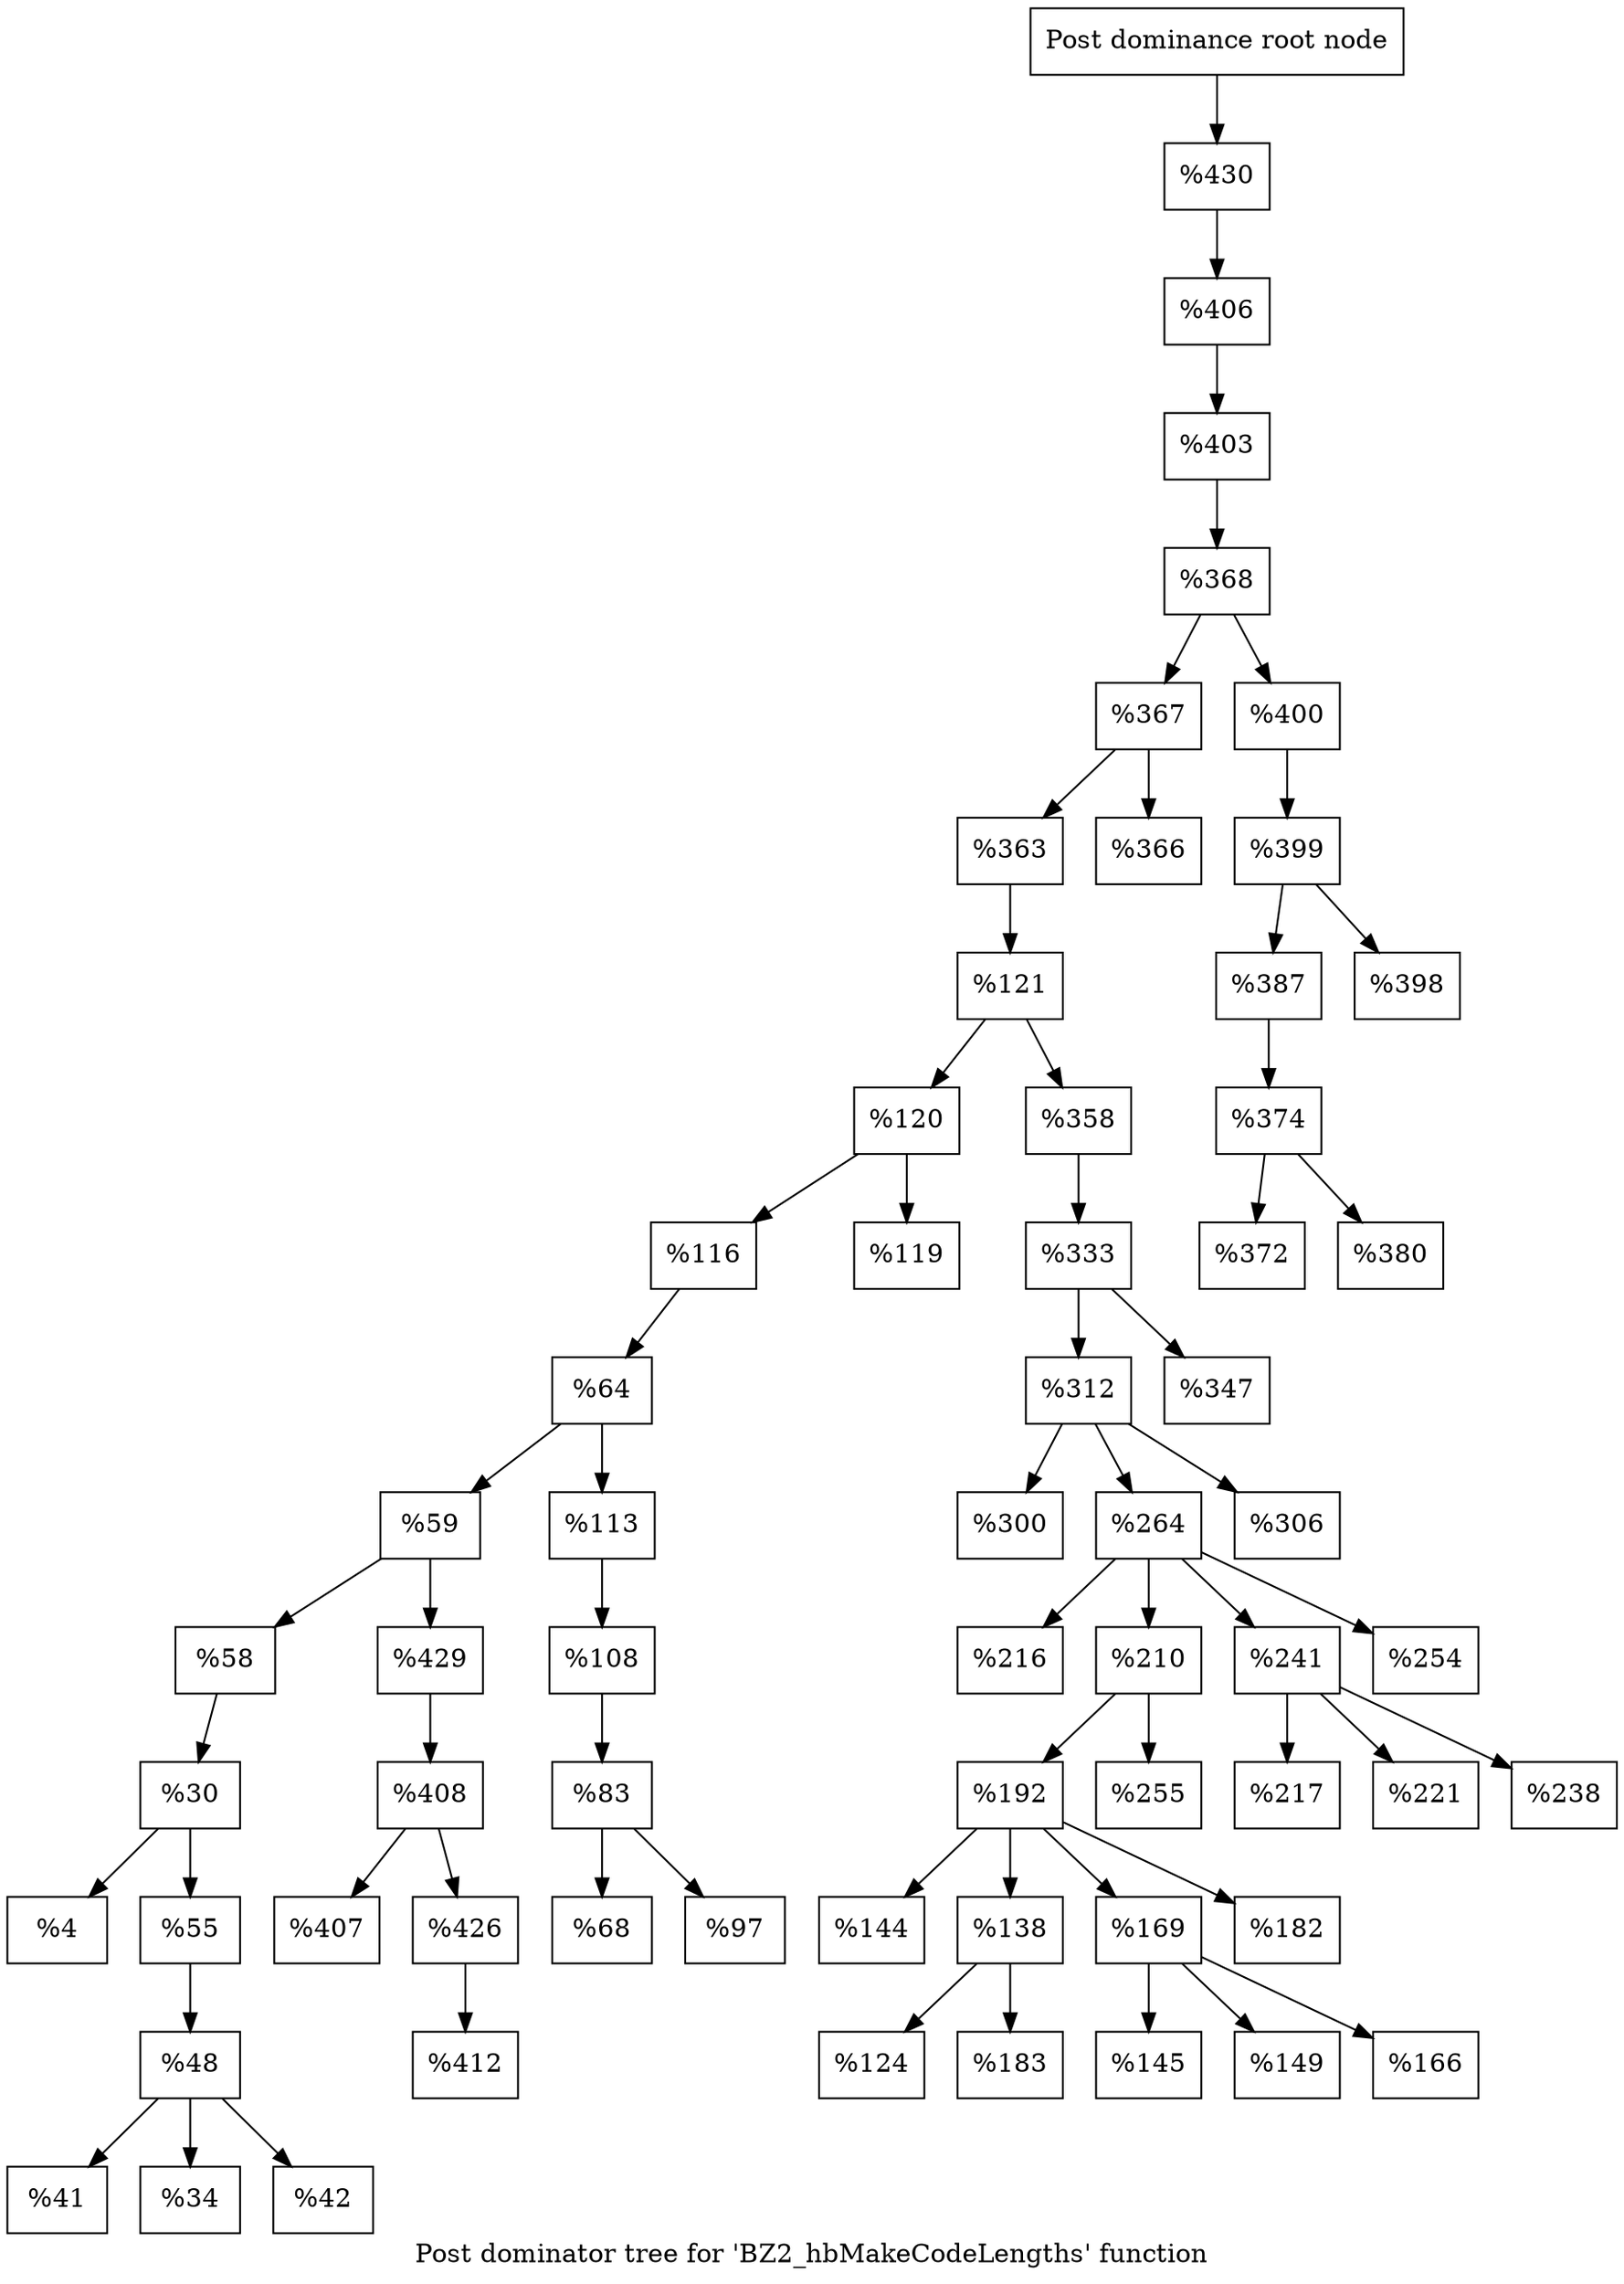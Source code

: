 digraph "Post dominator tree for 'BZ2_hbMakeCodeLengths' function" {
	label="Post dominator tree for 'BZ2_hbMakeCodeLengths' function";

	Node0x10e7ad0 [shape=record,label="{Post dominance root node}"];
	Node0x10e7ad0 -> Node0x10eebc0;
	Node0x10eebc0 [shape=record,label="{%430}"];
	Node0x10eebc0 -> Node0x12ae7c0;
	Node0x12ae7c0 [shape=record,label="{%406}"];
	Node0x12ae7c0 -> Node0x12ba710;
	Node0x12ba710 [shape=record,label="{%403}"];
	Node0x12ba710 -> Node0x12a3b50;
	Node0x12a3b50 [shape=record,label="{%368}"];
	Node0x12a3b50 -> Node0x1284b00;
	Node0x12a3b50 -> Node0x1267d00;
	Node0x1284b00 [shape=record,label="{%367}"];
	Node0x1284b00 -> Node0xfd6470;
	Node0x1284b00 -> Node0x133bae0;
	Node0xfd6470 [shape=record,label="{%363}"];
	Node0xfd6470 -> Node0x1017fe0;
	Node0x1017fe0 [shape=record,label="{%121}"];
	Node0x1017fe0 -> Node0x12ad370;
	Node0x1017fe0 -> Node0x1325900;
	Node0x12ad370 [shape=record,label="{%120}"];
	Node0x12ad370 -> Node0x13489e0;
	Node0x12ad370 -> Node0x12a3820;
	Node0x13489e0 [shape=record,label="{%116}"];
	Node0x13489e0 -> Node0x123c590;
	Node0x123c590 [shape=record,label="{%64}"];
	Node0x123c590 -> Node0x126f990;
	Node0x123c590 -> Node0x132e7b0;
	Node0x126f990 [shape=record,label="{%59}"];
	Node0x126f990 -> Node0x1324da0;
	Node0x126f990 -> Node0x12a1ac0;
	Node0x1324da0 [shape=record,label="{%58}"];
	Node0x1324da0 -> Node0x12d4650;
	Node0x12d4650 [shape=record,label="{%30}"];
	Node0x12d4650 -> Node0x1245ef0;
	Node0x12d4650 -> Node0x12c8340;
	Node0x1245ef0 [shape=record,label="{%4}"];
	Node0x12c8340 [shape=record,label="{%55}"];
	Node0x12c8340 -> Node0x11a1a50;
	Node0x11a1a50 [shape=record,label="{%48}"];
	Node0x11a1a50 -> Node0x126f490;
	Node0x11a1a50 -> Node0x1344630;
	Node0x11a1a50 -> Node0x10d8000;
	Node0x126f490 [shape=record,label="{%41}"];
	Node0x1344630 [shape=record,label="{%34}"];
	Node0x10d8000 [shape=record,label="{%42}"];
	Node0x12a1ac0 [shape=record,label="{%429}"];
	Node0x12a1ac0 -> Node0x1299bc0;
	Node0x1299bc0 [shape=record,label="{%408}"];
	Node0x1299bc0 -> Node0x13246c0;
	Node0x1299bc0 -> Node0x12b6f70;
	Node0x13246c0 [shape=record,label="{%407}"];
	Node0x12b6f70 [shape=record,label="{%426}"];
	Node0x12b6f70 -> Node0x10ec900;
	Node0x10ec900 [shape=record,label="{%412}"];
	Node0x132e7b0 [shape=record,label="{%113}"];
	Node0x132e7b0 -> Node0x12bbfd0;
	Node0x12bbfd0 [shape=record,label="{%108}"];
	Node0x12bbfd0 -> Node0x12c1740;
	Node0x12c1740 [shape=record,label="{%83}"];
	Node0x12c1740 -> Node0x12b66b0;
	Node0x12c1740 -> Node0x12af6a0;
	Node0x12b66b0 [shape=record,label="{%68}"];
	Node0x12af6a0 [shape=record,label="{%97}"];
	Node0x12a3820 [shape=record,label="{%119}"];
	Node0x1325900 [shape=record,label="{%358}"];
	Node0x1325900 -> Node0x13289f0;
	Node0x13289f0 [shape=record,label="{%333}"];
	Node0x13289f0 -> Node0x10b2a50;
	Node0x13289f0 -> Node0x12bb870;
	Node0x10b2a50 [shape=record,label="{%312}"];
	Node0x10b2a50 -> Node0x12b3910;
	Node0x10b2a50 -> Node0x12865f0;
	Node0x10b2a50 -> Node0x128f130;
	Node0x12b3910 [shape=record,label="{%300}"];
	Node0x12865f0 [shape=record,label="{%264}"];
	Node0x12865f0 -> Node0x1295fb0;
	Node0x12865f0 -> Node0x10b8130;
	Node0x12865f0 -> Node0x10dd070;
	Node0x12865f0 -> Node0x11ada30;
	Node0x1295fb0 [shape=record,label="{%216}"];
	Node0x10b8130 [shape=record,label="{%210}"];
	Node0x10b8130 -> Node0x1290fc0;
	Node0x10b8130 -> Node0x12687b0;
	Node0x1290fc0 [shape=record,label="{%192}"];
	Node0x1290fc0 -> Node0x10ef470;
	Node0x1290fc0 -> Node0x11ec350;
	Node0x1290fc0 -> Node0x12ba560;
	Node0x1290fc0 -> Node0x1279650;
	Node0x10ef470 [shape=record,label="{%144}"];
	Node0x11ec350 [shape=record,label="{%138}"];
	Node0x11ec350 -> Node0x10d1ce0;
	Node0x11ec350 -> Node0x12bc4c0;
	Node0x10d1ce0 [shape=record,label="{%124}"];
	Node0x12bc4c0 [shape=record,label="{%183}"];
	Node0x12ba560 [shape=record,label="{%169}"];
	Node0x12ba560 -> Node0x12a4cf0;
	Node0x12ba560 -> Node0x1343d20;
	Node0x12ba560 -> Node0x11e4ad0;
	Node0x12a4cf0 [shape=record,label="{%145}"];
	Node0x1343d20 [shape=record,label="{%149}"];
	Node0x11e4ad0 [shape=record,label="{%166}"];
	Node0x1279650 [shape=record,label="{%182}"];
	Node0x12687b0 [shape=record,label="{%255}"];
	Node0x10dd070 [shape=record,label="{%241}"];
	Node0x10dd070 -> Node0x12a4c20;
	Node0x10dd070 -> Node0x12a9740;
	Node0x10dd070 -> Node0x12c0a80;
	Node0x12a4c20 [shape=record,label="{%217}"];
	Node0x12a9740 [shape=record,label="{%221}"];
	Node0x12c0a80 [shape=record,label="{%238}"];
	Node0x11ada30 [shape=record,label="{%254}"];
	Node0x128f130 [shape=record,label="{%306}"];
	Node0x12bb870 [shape=record,label="{%347}"];
	Node0x133bae0 [shape=record,label="{%366}"];
	Node0x1267d00 [shape=record,label="{%400}"];
	Node0x1267d00 -> Node0x1339c10;
	Node0x1339c10 [shape=record,label="{%399}"];
	Node0x1339c10 -> Node0x1268300;
	Node0x1339c10 -> Node0x1264e70;
	Node0x1268300 [shape=record,label="{%387}"];
	Node0x1268300 -> Node0x128dca0;
	Node0x128dca0 [shape=record,label="{%374}"];
	Node0x128dca0 -> Node0x11f2ed0;
	Node0x128dca0 -> Node0x13446f0;
	Node0x11f2ed0 [shape=record,label="{%372}"];
	Node0x13446f0 [shape=record,label="{%380}"];
	Node0x1264e70 [shape=record,label="{%398}"];
}

